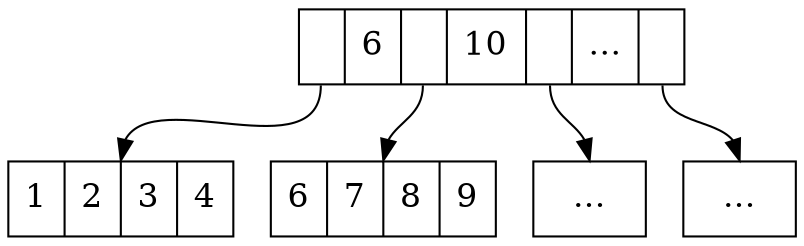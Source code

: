 
digraph g {
node [
fontsize = "16"
shape = "record"
];

 x [label="<y>|6|<z>|10|<w>|...|<a>"]; 
 x:y -> y:n; 
 x:z -> z:n; 
 x:w -> w:n; 
 x:a -> a:n; 
 y [label="1|2|3|4"]; 
 z [label="6|7|8|9"]; 
 w [label="..."]; 
 a [label="..."]; 

}
